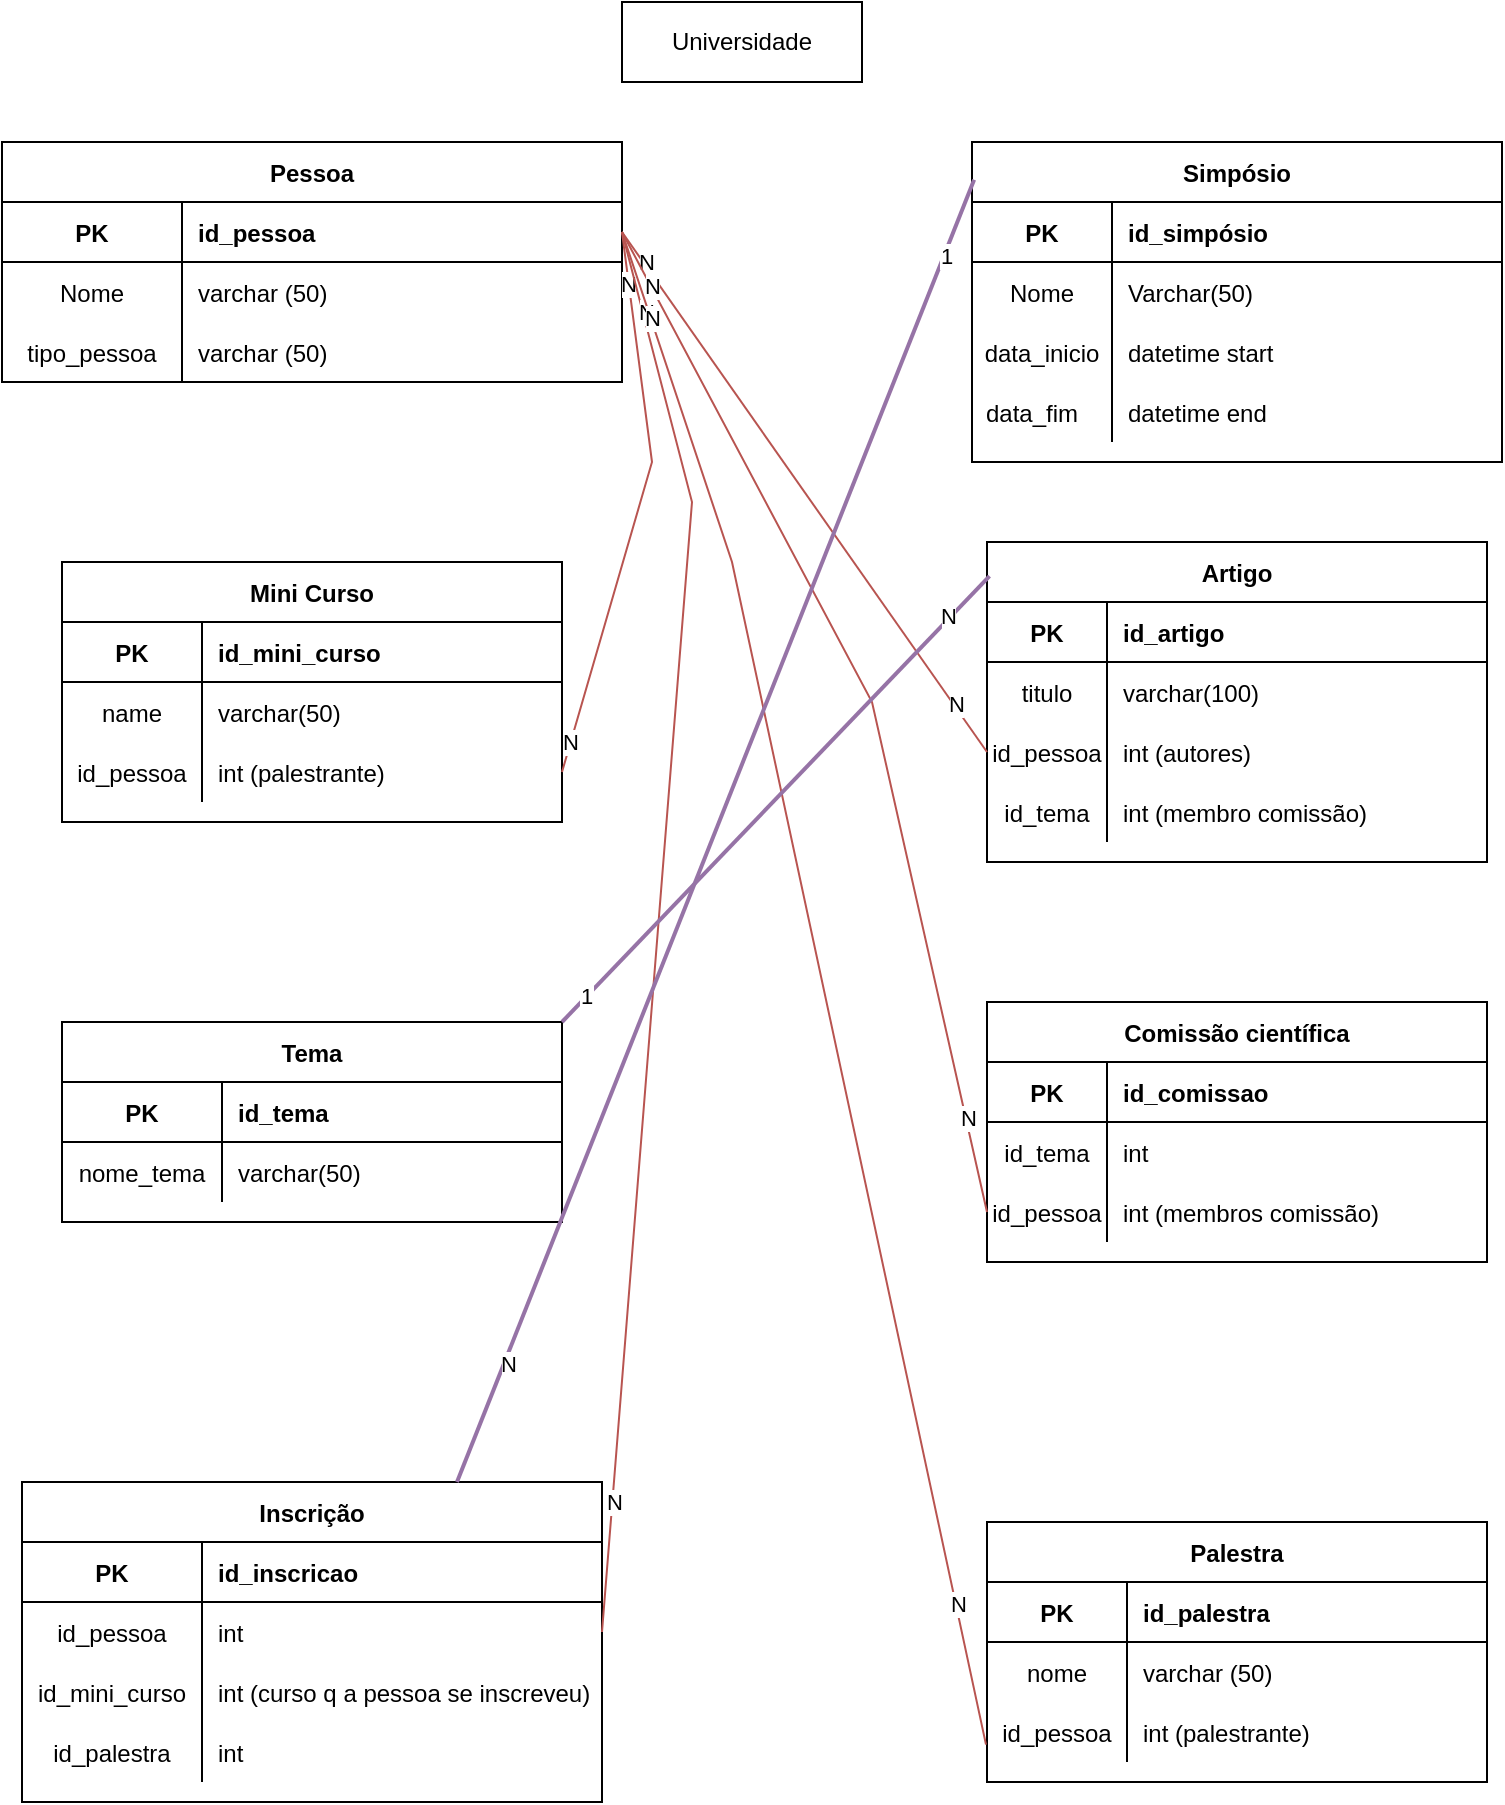 <mxfile version="26.2.3">
  <diagram id="R2lEEEUBdFMjLlhIrx00" name="Page-1">
    <mxGraphModel dx="1183" dy="762" grid="1" gridSize="10" guides="1" tooltips="1" connect="1" arrows="1" fold="1" page="1" pageScale="1" pageWidth="850" pageHeight="1100" math="0" shadow="0" extFonts="Permanent Marker^https://fonts.googleapis.com/css?family=Permanent+Marker">
      <root>
        <mxCell id="0" />
        <mxCell id="1" parent="0" />
        <mxCell id="C-vyLk0tnHw3VtMMgP7b-2" value="Simpósio" style="shape=table;startSize=30;container=1;collapsible=1;childLayout=tableLayout;fixedRows=1;rowLines=0;fontStyle=1;align=center;resizeLast=1;" parent="1" vertex="1">
          <mxGeometry x="540" y="80" width="265" height="160" as="geometry" />
        </mxCell>
        <mxCell id="C-vyLk0tnHw3VtMMgP7b-3" value="" style="shape=partialRectangle;collapsible=0;dropTarget=0;pointerEvents=0;fillColor=none;points=[[0,0.5],[1,0.5]];portConstraint=eastwest;top=0;left=0;right=0;bottom=1;" parent="C-vyLk0tnHw3VtMMgP7b-2" vertex="1">
          <mxGeometry y="30" width="265" height="30" as="geometry" />
        </mxCell>
        <mxCell id="C-vyLk0tnHw3VtMMgP7b-4" value="PK" style="shape=partialRectangle;overflow=hidden;connectable=0;fillColor=none;top=0;left=0;bottom=0;right=0;fontStyle=1;" parent="C-vyLk0tnHw3VtMMgP7b-3" vertex="1">
          <mxGeometry width="70" height="30" as="geometry">
            <mxRectangle width="70" height="30" as="alternateBounds" />
          </mxGeometry>
        </mxCell>
        <mxCell id="C-vyLk0tnHw3VtMMgP7b-5" value="id_simpósio" style="shape=partialRectangle;overflow=hidden;connectable=0;fillColor=none;top=0;left=0;bottom=0;right=0;align=left;spacingLeft=6;fontStyle=1;" parent="C-vyLk0tnHw3VtMMgP7b-3" vertex="1">
          <mxGeometry x="70" width="195" height="30" as="geometry">
            <mxRectangle width="195" height="30" as="alternateBounds" />
          </mxGeometry>
        </mxCell>
        <mxCell id="C-vyLk0tnHw3VtMMgP7b-6" value="" style="shape=partialRectangle;collapsible=0;dropTarget=0;pointerEvents=0;fillColor=none;points=[[0,0.5],[1,0.5]];portConstraint=eastwest;top=0;left=0;right=0;bottom=0;" parent="C-vyLk0tnHw3VtMMgP7b-2" vertex="1">
          <mxGeometry y="60" width="265" height="30" as="geometry" />
        </mxCell>
        <mxCell id="C-vyLk0tnHw3VtMMgP7b-7" value="Nome" style="shape=partialRectangle;overflow=hidden;connectable=0;fillColor=none;top=0;left=0;bottom=0;right=0;" parent="C-vyLk0tnHw3VtMMgP7b-6" vertex="1">
          <mxGeometry width="70" height="30" as="geometry">
            <mxRectangle width="70" height="30" as="alternateBounds" />
          </mxGeometry>
        </mxCell>
        <mxCell id="C-vyLk0tnHw3VtMMgP7b-8" value="Varchar(50)" style="shape=partialRectangle;overflow=hidden;connectable=0;fillColor=none;top=0;left=0;bottom=0;right=0;align=left;spacingLeft=6;" parent="C-vyLk0tnHw3VtMMgP7b-6" vertex="1">
          <mxGeometry x="70" width="195" height="30" as="geometry">
            <mxRectangle width="195" height="30" as="alternateBounds" />
          </mxGeometry>
        </mxCell>
        <mxCell id="C-vyLk0tnHw3VtMMgP7b-9" value="" style="shape=partialRectangle;collapsible=0;dropTarget=0;pointerEvents=0;fillColor=none;points=[[0,0.5],[1,0.5]];portConstraint=eastwest;top=0;left=0;right=0;bottom=0;" parent="C-vyLk0tnHw3VtMMgP7b-2" vertex="1">
          <mxGeometry y="90" width="265" height="30" as="geometry" />
        </mxCell>
        <mxCell id="C-vyLk0tnHw3VtMMgP7b-10" value="data_inicio" style="shape=partialRectangle;overflow=hidden;connectable=0;fillColor=none;top=0;left=0;bottom=0;right=0;" parent="C-vyLk0tnHw3VtMMgP7b-9" vertex="1">
          <mxGeometry width="70" height="30" as="geometry">
            <mxRectangle width="70" height="30" as="alternateBounds" />
          </mxGeometry>
        </mxCell>
        <mxCell id="C-vyLk0tnHw3VtMMgP7b-11" value="datetime start" style="shape=partialRectangle;overflow=hidden;connectable=0;fillColor=none;top=0;left=0;bottom=0;right=0;align=left;spacingLeft=6;" parent="C-vyLk0tnHw3VtMMgP7b-9" vertex="1">
          <mxGeometry x="70" width="195" height="30" as="geometry">
            <mxRectangle width="195" height="30" as="alternateBounds" />
          </mxGeometry>
        </mxCell>
        <mxCell id="WEa4OcXVcNafl66f2cEn-54" style="shape=partialRectangle;collapsible=0;dropTarget=0;pointerEvents=0;fillColor=none;points=[[0,0.5],[1,0.5]];portConstraint=eastwest;top=0;left=0;right=0;bottom=0;" vertex="1" parent="C-vyLk0tnHw3VtMMgP7b-2">
          <mxGeometry y="120" width="265" height="30" as="geometry" />
        </mxCell>
        <mxCell id="WEa4OcXVcNafl66f2cEn-55" value="data_fim   " style="shape=partialRectangle;overflow=hidden;connectable=0;fillColor=none;top=0;left=0;bottom=0;right=0;" vertex="1" parent="WEa4OcXVcNafl66f2cEn-54">
          <mxGeometry width="70" height="30" as="geometry">
            <mxRectangle width="70" height="30" as="alternateBounds" />
          </mxGeometry>
        </mxCell>
        <mxCell id="WEa4OcXVcNafl66f2cEn-56" value="datetime end" style="shape=partialRectangle;overflow=hidden;connectable=0;fillColor=none;top=0;left=0;bottom=0;right=0;align=left;spacingLeft=6;" vertex="1" parent="WEa4OcXVcNafl66f2cEn-54">
          <mxGeometry x="70" width="195" height="30" as="geometry">
            <mxRectangle width="195" height="30" as="alternateBounds" />
          </mxGeometry>
        </mxCell>
        <mxCell id="C-vyLk0tnHw3VtMMgP7b-13" value="Mini Curso" style="shape=table;startSize=30;container=1;collapsible=1;childLayout=tableLayout;fixedRows=1;rowLines=0;fontStyle=1;align=center;resizeLast=1;" parent="1" vertex="1">
          <mxGeometry x="85" y="290" width="250" height="130" as="geometry" />
        </mxCell>
        <mxCell id="C-vyLk0tnHw3VtMMgP7b-14" value="" style="shape=partialRectangle;collapsible=0;dropTarget=0;pointerEvents=0;fillColor=none;points=[[0,0.5],[1,0.5]];portConstraint=eastwest;top=0;left=0;right=0;bottom=1;" parent="C-vyLk0tnHw3VtMMgP7b-13" vertex="1">
          <mxGeometry y="30" width="250" height="30" as="geometry" />
        </mxCell>
        <mxCell id="C-vyLk0tnHw3VtMMgP7b-15" value="PK" style="shape=partialRectangle;overflow=hidden;connectable=0;fillColor=none;top=0;left=0;bottom=0;right=0;fontStyle=1;" parent="C-vyLk0tnHw3VtMMgP7b-14" vertex="1">
          <mxGeometry width="70" height="30" as="geometry">
            <mxRectangle width="70" height="30" as="alternateBounds" />
          </mxGeometry>
        </mxCell>
        <mxCell id="C-vyLk0tnHw3VtMMgP7b-16" value="id_mini_curso   " style="shape=partialRectangle;overflow=hidden;connectable=0;fillColor=none;top=0;left=0;bottom=0;right=0;align=left;spacingLeft=6;fontStyle=1;" parent="C-vyLk0tnHw3VtMMgP7b-14" vertex="1">
          <mxGeometry x="70" width="180" height="30" as="geometry">
            <mxRectangle width="180" height="30" as="alternateBounds" />
          </mxGeometry>
        </mxCell>
        <mxCell id="C-vyLk0tnHw3VtMMgP7b-17" value="" style="shape=partialRectangle;collapsible=0;dropTarget=0;pointerEvents=0;fillColor=none;points=[[0,0.5],[1,0.5]];portConstraint=eastwest;top=0;left=0;right=0;bottom=0;" parent="C-vyLk0tnHw3VtMMgP7b-13" vertex="1">
          <mxGeometry y="60" width="250" height="30" as="geometry" />
        </mxCell>
        <mxCell id="C-vyLk0tnHw3VtMMgP7b-18" value="name" style="shape=partialRectangle;overflow=hidden;connectable=0;fillColor=none;top=0;left=0;bottom=0;right=0;" parent="C-vyLk0tnHw3VtMMgP7b-17" vertex="1">
          <mxGeometry width="70" height="30" as="geometry">
            <mxRectangle width="70" height="30" as="alternateBounds" />
          </mxGeometry>
        </mxCell>
        <mxCell id="C-vyLk0tnHw3VtMMgP7b-19" value="varchar(50)" style="shape=partialRectangle;overflow=hidden;connectable=0;fillColor=none;top=0;left=0;bottom=0;right=0;align=left;spacingLeft=6;" parent="C-vyLk0tnHw3VtMMgP7b-17" vertex="1">
          <mxGeometry x="70" width="180" height="30" as="geometry">
            <mxRectangle width="180" height="30" as="alternateBounds" />
          </mxGeometry>
        </mxCell>
        <mxCell id="C-vyLk0tnHw3VtMMgP7b-20" value="" style="shape=partialRectangle;collapsible=0;dropTarget=0;pointerEvents=0;fillColor=none;points=[[0,0.5],[1,0.5]];portConstraint=eastwest;top=0;left=0;right=0;bottom=0;" parent="C-vyLk0tnHw3VtMMgP7b-13" vertex="1">
          <mxGeometry y="90" width="250" height="30" as="geometry" />
        </mxCell>
        <mxCell id="C-vyLk0tnHw3VtMMgP7b-21" value="id_pessoa" style="shape=partialRectangle;overflow=hidden;connectable=0;fillColor=none;top=0;left=0;bottom=0;right=0;" parent="C-vyLk0tnHw3VtMMgP7b-20" vertex="1">
          <mxGeometry width="70" height="30" as="geometry">
            <mxRectangle width="70" height="30" as="alternateBounds" />
          </mxGeometry>
        </mxCell>
        <mxCell id="C-vyLk0tnHw3VtMMgP7b-22" value="int (palestrante)" style="shape=partialRectangle;overflow=hidden;connectable=0;fillColor=none;top=0;left=0;bottom=0;right=0;align=left;spacingLeft=6;" parent="C-vyLk0tnHw3VtMMgP7b-20" vertex="1">
          <mxGeometry x="70" width="180" height="30" as="geometry">
            <mxRectangle width="180" height="30" as="alternateBounds" />
          </mxGeometry>
        </mxCell>
        <mxCell id="C-vyLk0tnHw3VtMMgP7b-23" value="Pessoa" style="shape=table;startSize=30;container=1;collapsible=1;childLayout=tableLayout;fixedRows=1;rowLines=0;fontStyle=1;align=center;resizeLast=1;" parent="1" vertex="1">
          <mxGeometry x="55" y="80" width="310" height="120" as="geometry">
            <mxRectangle x="20" y="80" width="80" height="30" as="alternateBounds" />
          </mxGeometry>
        </mxCell>
        <mxCell id="C-vyLk0tnHw3VtMMgP7b-24" value="" style="shape=partialRectangle;collapsible=0;dropTarget=0;pointerEvents=0;fillColor=none;points=[[0,0.5],[1,0.5]];portConstraint=eastwest;top=0;left=0;right=0;bottom=1;" parent="C-vyLk0tnHw3VtMMgP7b-23" vertex="1">
          <mxGeometry y="30" width="310" height="30" as="geometry" />
        </mxCell>
        <mxCell id="C-vyLk0tnHw3VtMMgP7b-25" value="PK" style="shape=partialRectangle;overflow=hidden;connectable=0;fillColor=none;top=0;left=0;bottom=0;right=0;fontStyle=1;" parent="C-vyLk0tnHw3VtMMgP7b-24" vertex="1">
          <mxGeometry width="90" height="30" as="geometry">
            <mxRectangle width="90" height="30" as="alternateBounds" />
          </mxGeometry>
        </mxCell>
        <mxCell id="C-vyLk0tnHw3VtMMgP7b-26" value="id_pessoa" style="shape=partialRectangle;overflow=hidden;connectable=0;fillColor=none;top=0;left=0;bottom=0;right=0;align=left;spacingLeft=6;fontStyle=1;" parent="C-vyLk0tnHw3VtMMgP7b-24" vertex="1">
          <mxGeometry x="90" width="220" height="30" as="geometry">
            <mxRectangle width="220" height="30" as="alternateBounds" />
          </mxGeometry>
        </mxCell>
        <mxCell id="C-vyLk0tnHw3VtMMgP7b-27" value="" style="shape=partialRectangle;collapsible=0;dropTarget=0;pointerEvents=0;fillColor=none;points=[[0,0.5],[1,0.5]];portConstraint=eastwest;top=0;left=0;right=0;bottom=0;" parent="C-vyLk0tnHw3VtMMgP7b-23" vertex="1">
          <mxGeometry y="60" width="310" height="30" as="geometry" />
        </mxCell>
        <mxCell id="C-vyLk0tnHw3VtMMgP7b-28" value="Nome" style="shape=partialRectangle;overflow=hidden;connectable=0;fillColor=none;top=0;left=0;bottom=0;right=0;" parent="C-vyLk0tnHw3VtMMgP7b-27" vertex="1">
          <mxGeometry width="90" height="30" as="geometry">
            <mxRectangle width="90" height="30" as="alternateBounds" />
          </mxGeometry>
        </mxCell>
        <mxCell id="C-vyLk0tnHw3VtMMgP7b-29" value="varchar (50)" style="shape=partialRectangle;overflow=hidden;connectable=0;fillColor=none;top=0;left=0;bottom=0;right=0;align=left;spacingLeft=6;" parent="C-vyLk0tnHw3VtMMgP7b-27" vertex="1">
          <mxGeometry x="90" width="220" height="30" as="geometry">
            <mxRectangle width="220" height="30" as="alternateBounds" />
          </mxGeometry>
        </mxCell>
        <mxCell id="WEa4OcXVcNafl66f2cEn-42" style="shape=partialRectangle;collapsible=0;dropTarget=0;pointerEvents=0;fillColor=none;points=[[0,0.5],[1,0.5]];portConstraint=eastwest;top=0;left=0;right=0;bottom=0;" vertex="1" parent="C-vyLk0tnHw3VtMMgP7b-23">
          <mxGeometry y="90" width="310" height="30" as="geometry" />
        </mxCell>
        <mxCell id="WEa4OcXVcNafl66f2cEn-43" value="tipo_pessoa" style="shape=partialRectangle;overflow=hidden;connectable=0;fillColor=none;top=0;left=0;bottom=0;right=0;" vertex="1" parent="WEa4OcXVcNafl66f2cEn-42">
          <mxGeometry width="90" height="30" as="geometry">
            <mxRectangle width="90" height="30" as="alternateBounds" />
          </mxGeometry>
        </mxCell>
        <mxCell id="WEa4OcXVcNafl66f2cEn-44" value="varchar (50)" style="shape=partialRectangle;overflow=hidden;connectable=0;fillColor=none;top=0;left=0;bottom=0;right=0;align=left;spacingLeft=6;" vertex="1" parent="WEa4OcXVcNafl66f2cEn-42">
          <mxGeometry x="90" width="220" height="30" as="geometry">
            <mxRectangle width="220" height="30" as="alternateBounds" />
          </mxGeometry>
        </mxCell>
        <mxCell id="WEa4OcXVcNafl66f2cEn-1" value="Artigo" style="shape=table;startSize=30;container=1;collapsible=1;childLayout=tableLayout;fixedRows=1;rowLines=0;fontStyle=1;align=center;resizeLast=1;" vertex="1" parent="1">
          <mxGeometry x="547.5" y="280" width="250" height="160" as="geometry" />
        </mxCell>
        <mxCell id="WEa4OcXVcNafl66f2cEn-2" value="" style="shape=partialRectangle;collapsible=0;dropTarget=0;pointerEvents=0;fillColor=none;points=[[0,0.5],[1,0.5]];portConstraint=eastwest;top=0;left=0;right=0;bottom=1;" vertex="1" parent="WEa4OcXVcNafl66f2cEn-1">
          <mxGeometry y="30" width="250" height="30" as="geometry" />
        </mxCell>
        <mxCell id="WEa4OcXVcNafl66f2cEn-3" value="PK" style="shape=partialRectangle;overflow=hidden;connectable=0;fillColor=none;top=0;left=0;bottom=0;right=0;fontStyle=1;" vertex="1" parent="WEa4OcXVcNafl66f2cEn-2">
          <mxGeometry width="60" height="30" as="geometry">
            <mxRectangle width="60" height="30" as="alternateBounds" />
          </mxGeometry>
        </mxCell>
        <mxCell id="WEa4OcXVcNafl66f2cEn-4" value="id_artigo" style="shape=partialRectangle;overflow=hidden;connectable=0;fillColor=none;top=0;left=0;bottom=0;right=0;align=left;spacingLeft=6;fontStyle=1;" vertex="1" parent="WEa4OcXVcNafl66f2cEn-2">
          <mxGeometry x="60" width="190" height="30" as="geometry">
            <mxRectangle width="190" height="30" as="alternateBounds" />
          </mxGeometry>
        </mxCell>
        <mxCell id="WEa4OcXVcNafl66f2cEn-5" value="" style="shape=partialRectangle;collapsible=0;dropTarget=0;pointerEvents=0;fillColor=none;points=[[0,0.5],[1,0.5]];portConstraint=eastwest;top=0;left=0;right=0;bottom=0;" vertex="1" parent="WEa4OcXVcNafl66f2cEn-1">
          <mxGeometry y="60" width="250" height="30" as="geometry" />
        </mxCell>
        <mxCell id="WEa4OcXVcNafl66f2cEn-6" value="titulo" style="shape=partialRectangle;overflow=hidden;connectable=0;fillColor=none;top=0;left=0;bottom=0;right=0;" vertex="1" parent="WEa4OcXVcNafl66f2cEn-5">
          <mxGeometry width="60" height="30" as="geometry">
            <mxRectangle width="60" height="30" as="alternateBounds" />
          </mxGeometry>
        </mxCell>
        <mxCell id="WEa4OcXVcNafl66f2cEn-7" value="varchar(100)" style="shape=partialRectangle;overflow=hidden;connectable=0;fillColor=none;top=0;left=0;bottom=0;right=0;align=left;spacingLeft=6;" vertex="1" parent="WEa4OcXVcNafl66f2cEn-5">
          <mxGeometry x="60" width="190" height="30" as="geometry">
            <mxRectangle width="190" height="30" as="alternateBounds" />
          </mxGeometry>
        </mxCell>
        <mxCell id="WEa4OcXVcNafl66f2cEn-57" style="shape=partialRectangle;collapsible=0;dropTarget=0;pointerEvents=0;fillColor=none;points=[[0,0.5],[1,0.5]];portConstraint=eastwest;top=0;left=0;right=0;bottom=0;" vertex="1" parent="WEa4OcXVcNafl66f2cEn-1">
          <mxGeometry y="90" width="250" height="30" as="geometry" />
        </mxCell>
        <mxCell id="WEa4OcXVcNafl66f2cEn-58" value="id_pessoa" style="shape=partialRectangle;overflow=hidden;connectable=0;fillColor=none;top=0;left=0;bottom=0;right=0;" vertex="1" parent="WEa4OcXVcNafl66f2cEn-57">
          <mxGeometry width="60" height="30" as="geometry">
            <mxRectangle width="60" height="30" as="alternateBounds" />
          </mxGeometry>
        </mxCell>
        <mxCell id="WEa4OcXVcNafl66f2cEn-59" value="int (autores)" style="shape=partialRectangle;overflow=hidden;connectable=0;fillColor=none;top=0;left=0;bottom=0;right=0;align=left;spacingLeft=6;" vertex="1" parent="WEa4OcXVcNafl66f2cEn-57">
          <mxGeometry x="60" width="190" height="30" as="geometry">
            <mxRectangle width="190" height="30" as="alternateBounds" />
          </mxGeometry>
        </mxCell>
        <mxCell id="WEa4OcXVcNafl66f2cEn-60" style="shape=partialRectangle;collapsible=0;dropTarget=0;pointerEvents=0;fillColor=none;points=[[0,0.5],[1,0.5]];portConstraint=eastwest;top=0;left=0;right=0;bottom=0;" vertex="1" parent="WEa4OcXVcNafl66f2cEn-1">
          <mxGeometry y="120" width="250" height="30" as="geometry" />
        </mxCell>
        <mxCell id="WEa4OcXVcNafl66f2cEn-61" value="id_tema" style="shape=partialRectangle;overflow=hidden;connectable=0;fillColor=none;top=0;left=0;bottom=0;right=0;" vertex="1" parent="WEa4OcXVcNafl66f2cEn-60">
          <mxGeometry width="60" height="30" as="geometry">
            <mxRectangle width="60" height="30" as="alternateBounds" />
          </mxGeometry>
        </mxCell>
        <mxCell id="WEa4OcXVcNafl66f2cEn-62" value="int (membro comissão)" style="shape=partialRectangle;overflow=hidden;connectable=0;fillColor=none;top=0;left=0;bottom=0;right=0;align=left;spacingLeft=6;" vertex="1" parent="WEa4OcXVcNafl66f2cEn-60">
          <mxGeometry x="60" width="190" height="30" as="geometry">
            <mxRectangle width="190" height="30" as="alternateBounds" />
          </mxGeometry>
        </mxCell>
        <mxCell id="WEa4OcXVcNafl66f2cEn-8" value="Tema" style="shape=table;startSize=30;container=1;collapsible=1;childLayout=tableLayout;fixedRows=1;rowLines=0;fontStyle=1;align=center;resizeLast=1;" vertex="1" parent="1">
          <mxGeometry x="85" y="520" width="250" height="100" as="geometry" />
        </mxCell>
        <mxCell id="WEa4OcXVcNafl66f2cEn-9" value="" style="shape=partialRectangle;collapsible=0;dropTarget=0;pointerEvents=0;fillColor=none;points=[[0,0.5],[1,0.5]];portConstraint=eastwest;top=0;left=0;right=0;bottom=1;" vertex="1" parent="WEa4OcXVcNafl66f2cEn-8">
          <mxGeometry y="30" width="250" height="30" as="geometry" />
        </mxCell>
        <mxCell id="WEa4OcXVcNafl66f2cEn-10" value="PK" style="shape=partialRectangle;overflow=hidden;connectable=0;fillColor=none;top=0;left=0;bottom=0;right=0;fontStyle=1;" vertex="1" parent="WEa4OcXVcNafl66f2cEn-9">
          <mxGeometry width="80" height="30" as="geometry">
            <mxRectangle width="80" height="30" as="alternateBounds" />
          </mxGeometry>
        </mxCell>
        <mxCell id="WEa4OcXVcNafl66f2cEn-11" value="id_tema" style="shape=partialRectangle;overflow=hidden;connectable=0;fillColor=none;top=0;left=0;bottom=0;right=0;align=left;spacingLeft=6;fontStyle=1;" vertex="1" parent="WEa4OcXVcNafl66f2cEn-9">
          <mxGeometry x="80" width="170" height="30" as="geometry">
            <mxRectangle width="170" height="30" as="alternateBounds" />
          </mxGeometry>
        </mxCell>
        <mxCell id="WEa4OcXVcNafl66f2cEn-12" value="" style="shape=partialRectangle;collapsible=0;dropTarget=0;pointerEvents=0;fillColor=none;points=[[0,0.5],[1,0.5]];portConstraint=eastwest;top=0;left=0;right=0;bottom=0;" vertex="1" parent="WEa4OcXVcNafl66f2cEn-8">
          <mxGeometry y="60" width="250" height="30" as="geometry" />
        </mxCell>
        <mxCell id="WEa4OcXVcNafl66f2cEn-13" value="nome_tema" style="shape=partialRectangle;overflow=hidden;connectable=0;fillColor=none;top=0;left=0;bottom=0;right=0;" vertex="1" parent="WEa4OcXVcNafl66f2cEn-12">
          <mxGeometry width="80" height="30" as="geometry">
            <mxRectangle width="80" height="30" as="alternateBounds" />
          </mxGeometry>
        </mxCell>
        <mxCell id="WEa4OcXVcNafl66f2cEn-14" value="varchar(50)" style="shape=partialRectangle;overflow=hidden;connectable=0;fillColor=none;top=0;left=0;bottom=0;right=0;align=left;spacingLeft=6;" vertex="1" parent="WEa4OcXVcNafl66f2cEn-12">
          <mxGeometry x="80" width="170" height="30" as="geometry">
            <mxRectangle width="170" height="30" as="alternateBounds" />
          </mxGeometry>
        </mxCell>
        <mxCell id="WEa4OcXVcNafl66f2cEn-15" value="Comissão científica" style="shape=table;startSize=30;container=1;collapsible=1;childLayout=tableLayout;fixedRows=1;rowLines=0;fontStyle=1;align=center;resizeLast=1;" vertex="1" parent="1">
          <mxGeometry x="547.5" y="510" width="250" height="130" as="geometry" />
        </mxCell>
        <mxCell id="WEa4OcXVcNafl66f2cEn-16" value="" style="shape=partialRectangle;collapsible=0;dropTarget=0;pointerEvents=0;fillColor=none;points=[[0,0.5],[1,0.5]];portConstraint=eastwest;top=0;left=0;right=0;bottom=1;" vertex="1" parent="WEa4OcXVcNafl66f2cEn-15">
          <mxGeometry y="30" width="250" height="30" as="geometry" />
        </mxCell>
        <mxCell id="WEa4OcXVcNafl66f2cEn-17" value="PK" style="shape=partialRectangle;overflow=hidden;connectable=0;fillColor=none;top=0;left=0;bottom=0;right=0;fontStyle=1;" vertex="1" parent="WEa4OcXVcNafl66f2cEn-16">
          <mxGeometry width="60" height="30" as="geometry">
            <mxRectangle width="60" height="30" as="alternateBounds" />
          </mxGeometry>
        </mxCell>
        <mxCell id="WEa4OcXVcNafl66f2cEn-18" value="id_comissao" style="shape=partialRectangle;overflow=hidden;connectable=0;fillColor=none;top=0;left=0;bottom=0;right=0;align=left;spacingLeft=6;fontStyle=1;" vertex="1" parent="WEa4OcXVcNafl66f2cEn-16">
          <mxGeometry x="60" width="190" height="30" as="geometry">
            <mxRectangle width="190" height="30" as="alternateBounds" />
          </mxGeometry>
        </mxCell>
        <mxCell id="WEa4OcXVcNafl66f2cEn-19" value="" style="shape=partialRectangle;collapsible=0;dropTarget=0;pointerEvents=0;fillColor=none;points=[[0,0.5],[1,0.5]];portConstraint=eastwest;top=0;left=0;right=0;bottom=0;" vertex="1" parent="WEa4OcXVcNafl66f2cEn-15">
          <mxGeometry y="60" width="250" height="30" as="geometry" />
        </mxCell>
        <mxCell id="WEa4OcXVcNafl66f2cEn-20" value="id_tema" style="shape=partialRectangle;overflow=hidden;connectable=0;fillColor=none;top=0;left=0;bottom=0;right=0;" vertex="1" parent="WEa4OcXVcNafl66f2cEn-19">
          <mxGeometry width="60" height="30" as="geometry">
            <mxRectangle width="60" height="30" as="alternateBounds" />
          </mxGeometry>
        </mxCell>
        <mxCell id="WEa4OcXVcNafl66f2cEn-21" value="int" style="shape=partialRectangle;overflow=hidden;connectable=0;fillColor=none;top=0;left=0;bottom=0;right=0;align=left;spacingLeft=6;" vertex="1" parent="WEa4OcXVcNafl66f2cEn-19">
          <mxGeometry x="60" width="190" height="30" as="geometry">
            <mxRectangle width="190" height="30" as="alternateBounds" />
          </mxGeometry>
        </mxCell>
        <mxCell id="WEa4OcXVcNafl66f2cEn-66" style="shape=partialRectangle;collapsible=0;dropTarget=0;pointerEvents=0;fillColor=none;points=[[0,0.5],[1,0.5]];portConstraint=eastwest;top=0;left=0;right=0;bottom=0;" vertex="1" parent="WEa4OcXVcNafl66f2cEn-15">
          <mxGeometry y="90" width="250" height="30" as="geometry" />
        </mxCell>
        <mxCell id="WEa4OcXVcNafl66f2cEn-67" value="id_pessoa" style="shape=partialRectangle;overflow=hidden;connectable=0;fillColor=none;top=0;left=0;bottom=0;right=0;" vertex="1" parent="WEa4OcXVcNafl66f2cEn-66">
          <mxGeometry width="60" height="30" as="geometry">
            <mxRectangle width="60" height="30" as="alternateBounds" />
          </mxGeometry>
        </mxCell>
        <mxCell id="WEa4OcXVcNafl66f2cEn-68" value="int (membros comissão)" style="shape=partialRectangle;overflow=hidden;connectable=0;fillColor=none;top=0;left=0;bottom=0;right=0;align=left;spacingLeft=6;" vertex="1" parent="WEa4OcXVcNafl66f2cEn-66">
          <mxGeometry x="60" width="190" height="30" as="geometry">
            <mxRectangle width="190" height="30" as="alternateBounds" />
          </mxGeometry>
        </mxCell>
        <mxCell id="WEa4OcXVcNafl66f2cEn-22" value="Inscrição" style="shape=table;startSize=30;container=1;collapsible=1;childLayout=tableLayout;fixedRows=1;rowLines=0;fontStyle=1;align=center;resizeLast=1;" vertex="1" parent="1">
          <mxGeometry x="65" y="750" width="290" height="160" as="geometry" />
        </mxCell>
        <mxCell id="WEa4OcXVcNafl66f2cEn-23" value="" style="shape=partialRectangle;collapsible=0;dropTarget=0;pointerEvents=0;fillColor=none;points=[[0,0.5],[1,0.5]];portConstraint=eastwest;top=0;left=0;right=0;bottom=1;" vertex="1" parent="WEa4OcXVcNafl66f2cEn-22">
          <mxGeometry y="30" width="290" height="30" as="geometry" />
        </mxCell>
        <mxCell id="WEa4OcXVcNafl66f2cEn-24" value="PK" style="shape=partialRectangle;overflow=hidden;connectable=0;fillColor=none;top=0;left=0;bottom=0;right=0;fontStyle=1;" vertex="1" parent="WEa4OcXVcNafl66f2cEn-23">
          <mxGeometry width="90" height="30" as="geometry">
            <mxRectangle width="90" height="30" as="alternateBounds" />
          </mxGeometry>
        </mxCell>
        <mxCell id="WEa4OcXVcNafl66f2cEn-25" value="id_inscricao" style="shape=partialRectangle;overflow=hidden;connectable=0;fillColor=none;top=0;left=0;bottom=0;right=0;align=left;spacingLeft=6;fontStyle=1;" vertex="1" parent="WEa4OcXVcNafl66f2cEn-23">
          <mxGeometry x="90" width="200" height="30" as="geometry">
            <mxRectangle width="200" height="30" as="alternateBounds" />
          </mxGeometry>
        </mxCell>
        <mxCell id="WEa4OcXVcNafl66f2cEn-26" value="" style="shape=partialRectangle;collapsible=0;dropTarget=0;pointerEvents=0;fillColor=none;points=[[0,0.5],[1,0.5]];portConstraint=eastwest;top=0;left=0;right=0;bottom=0;" vertex="1" parent="WEa4OcXVcNafl66f2cEn-22">
          <mxGeometry y="60" width="290" height="30" as="geometry" />
        </mxCell>
        <mxCell id="WEa4OcXVcNafl66f2cEn-27" value="id_pessoa" style="shape=partialRectangle;overflow=hidden;connectable=0;fillColor=none;top=0;left=0;bottom=0;right=0;" vertex="1" parent="WEa4OcXVcNafl66f2cEn-26">
          <mxGeometry width="90" height="30" as="geometry">
            <mxRectangle width="90" height="30" as="alternateBounds" />
          </mxGeometry>
        </mxCell>
        <mxCell id="WEa4OcXVcNafl66f2cEn-28" value="int " style="shape=partialRectangle;overflow=hidden;connectable=0;fillColor=none;top=0;left=0;bottom=0;right=0;align=left;spacingLeft=6;" vertex="1" parent="WEa4OcXVcNafl66f2cEn-26">
          <mxGeometry x="90" width="200" height="30" as="geometry">
            <mxRectangle width="200" height="30" as="alternateBounds" />
          </mxGeometry>
        </mxCell>
        <mxCell id="WEa4OcXVcNafl66f2cEn-69" style="shape=partialRectangle;collapsible=0;dropTarget=0;pointerEvents=0;fillColor=none;points=[[0,0.5],[1,0.5]];portConstraint=eastwest;top=0;left=0;right=0;bottom=0;" vertex="1" parent="WEa4OcXVcNafl66f2cEn-22">
          <mxGeometry y="90" width="290" height="30" as="geometry" />
        </mxCell>
        <mxCell id="WEa4OcXVcNafl66f2cEn-70" value="id_mini_curso" style="shape=partialRectangle;overflow=hidden;connectable=0;fillColor=none;top=0;left=0;bottom=0;right=0;" vertex="1" parent="WEa4OcXVcNafl66f2cEn-69">
          <mxGeometry width="90" height="30" as="geometry">
            <mxRectangle width="90" height="30" as="alternateBounds" />
          </mxGeometry>
        </mxCell>
        <mxCell id="WEa4OcXVcNafl66f2cEn-71" value="int (curso q a pessoa se inscreveu)" style="shape=partialRectangle;overflow=hidden;connectable=0;fillColor=none;top=0;left=0;bottom=0;right=0;align=left;spacingLeft=6;" vertex="1" parent="WEa4OcXVcNafl66f2cEn-69">
          <mxGeometry x="90" width="200" height="30" as="geometry">
            <mxRectangle width="200" height="30" as="alternateBounds" />
          </mxGeometry>
        </mxCell>
        <mxCell id="WEa4OcXVcNafl66f2cEn-72" style="shape=partialRectangle;collapsible=0;dropTarget=0;pointerEvents=0;fillColor=none;points=[[0,0.5],[1,0.5]];portConstraint=eastwest;top=0;left=0;right=0;bottom=0;" vertex="1" parent="WEa4OcXVcNafl66f2cEn-22">
          <mxGeometry y="120" width="290" height="30" as="geometry" />
        </mxCell>
        <mxCell id="WEa4OcXVcNafl66f2cEn-73" value="id_palestra" style="shape=partialRectangle;overflow=hidden;connectable=0;fillColor=none;top=0;left=0;bottom=0;right=0;" vertex="1" parent="WEa4OcXVcNafl66f2cEn-72">
          <mxGeometry width="90" height="30" as="geometry">
            <mxRectangle width="90" height="30" as="alternateBounds" />
          </mxGeometry>
        </mxCell>
        <mxCell id="WEa4OcXVcNafl66f2cEn-74" value="int" style="shape=partialRectangle;overflow=hidden;connectable=0;fillColor=none;top=0;left=0;bottom=0;right=0;align=left;spacingLeft=6;" vertex="1" parent="WEa4OcXVcNafl66f2cEn-72">
          <mxGeometry x="90" width="200" height="30" as="geometry">
            <mxRectangle width="200" height="30" as="alternateBounds" />
          </mxGeometry>
        </mxCell>
        <mxCell id="WEa4OcXVcNafl66f2cEn-29" value="Palestra" style="shape=table;startSize=30;container=1;collapsible=1;childLayout=tableLayout;fixedRows=1;rowLines=0;fontStyle=1;align=center;resizeLast=1;" vertex="1" parent="1">
          <mxGeometry x="547.5" y="770" width="250" height="130" as="geometry" />
        </mxCell>
        <mxCell id="WEa4OcXVcNafl66f2cEn-30" value="" style="shape=partialRectangle;collapsible=0;dropTarget=0;pointerEvents=0;fillColor=none;points=[[0,0.5],[1,0.5]];portConstraint=eastwest;top=0;left=0;right=0;bottom=1;" vertex="1" parent="WEa4OcXVcNafl66f2cEn-29">
          <mxGeometry y="30" width="250" height="30" as="geometry" />
        </mxCell>
        <mxCell id="WEa4OcXVcNafl66f2cEn-31" value="PK" style="shape=partialRectangle;overflow=hidden;connectable=0;fillColor=none;top=0;left=0;bottom=0;right=0;fontStyle=1;" vertex="1" parent="WEa4OcXVcNafl66f2cEn-30">
          <mxGeometry width="70.0" height="30" as="geometry">
            <mxRectangle width="70.0" height="30" as="alternateBounds" />
          </mxGeometry>
        </mxCell>
        <mxCell id="WEa4OcXVcNafl66f2cEn-32" value="id_palestra" style="shape=partialRectangle;overflow=hidden;connectable=0;fillColor=none;top=0;left=0;bottom=0;right=0;align=left;spacingLeft=6;fontStyle=1;" vertex="1" parent="WEa4OcXVcNafl66f2cEn-30">
          <mxGeometry x="70.0" width="180.0" height="30" as="geometry">
            <mxRectangle width="180.0" height="30" as="alternateBounds" />
          </mxGeometry>
        </mxCell>
        <mxCell id="WEa4OcXVcNafl66f2cEn-33" value="" style="shape=partialRectangle;collapsible=0;dropTarget=0;pointerEvents=0;fillColor=none;points=[[0,0.5],[1,0.5]];portConstraint=eastwest;top=0;left=0;right=0;bottom=0;" vertex="1" parent="WEa4OcXVcNafl66f2cEn-29">
          <mxGeometry y="60" width="250" height="30" as="geometry" />
        </mxCell>
        <mxCell id="WEa4OcXVcNafl66f2cEn-34" value="nome" style="shape=partialRectangle;overflow=hidden;connectable=0;fillColor=none;top=0;left=0;bottom=0;right=0;" vertex="1" parent="WEa4OcXVcNafl66f2cEn-33">
          <mxGeometry width="70.0" height="30" as="geometry">
            <mxRectangle width="70.0" height="30" as="alternateBounds" />
          </mxGeometry>
        </mxCell>
        <mxCell id="WEa4OcXVcNafl66f2cEn-35" value="varchar (50)" style="shape=partialRectangle;overflow=hidden;connectable=0;fillColor=none;top=0;left=0;bottom=0;right=0;align=left;spacingLeft=6;" vertex="1" parent="WEa4OcXVcNafl66f2cEn-33">
          <mxGeometry x="70.0" width="180.0" height="30" as="geometry">
            <mxRectangle width="180.0" height="30" as="alternateBounds" />
          </mxGeometry>
        </mxCell>
        <mxCell id="WEa4OcXVcNafl66f2cEn-75" style="shape=partialRectangle;collapsible=0;dropTarget=0;pointerEvents=0;fillColor=none;points=[[0,0.5],[1,0.5]];portConstraint=eastwest;top=0;left=0;right=0;bottom=0;" vertex="1" parent="WEa4OcXVcNafl66f2cEn-29">
          <mxGeometry y="90" width="250" height="30" as="geometry" />
        </mxCell>
        <mxCell id="WEa4OcXVcNafl66f2cEn-76" value="id_pessoa" style="shape=partialRectangle;overflow=hidden;connectable=0;fillColor=none;top=0;left=0;bottom=0;right=0;" vertex="1" parent="WEa4OcXVcNafl66f2cEn-75">
          <mxGeometry width="70.0" height="30" as="geometry">
            <mxRectangle width="70.0" height="30" as="alternateBounds" />
          </mxGeometry>
        </mxCell>
        <mxCell id="WEa4OcXVcNafl66f2cEn-77" value="int (palestrante)" style="shape=partialRectangle;overflow=hidden;connectable=0;fillColor=none;top=0;left=0;bottom=0;right=0;align=left;spacingLeft=6;" vertex="1" parent="WEa4OcXVcNafl66f2cEn-75">
          <mxGeometry x="70.0" width="180.0" height="30" as="geometry">
            <mxRectangle width="180.0" height="30" as="alternateBounds" />
          </mxGeometry>
        </mxCell>
        <mxCell id="WEa4OcXVcNafl66f2cEn-36" value="Universidade" style="rounded=0;whiteSpace=wrap;html=1;" vertex="1" parent="1">
          <mxGeometry x="365" y="10" width="120" height="40" as="geometry" />
        </mxCell>
        <mxCell id="WEa4OcXVcNafl66f2cEn-89" value="" style="endArrow=none;html=1;rounded=0;exitX=1;exitY=0.5;exitDx=0;exitDy=0;entryX=0;entryY=0.5;entryDx=0;entryDy=0;fillColor=#f8cecc;strokeColor=#b85450;" edge="1" parent="1" source="C-vyLk0tnHw3VtMMgP7b-24" target="WEa4OcXVcNafl66f2cEn-57">
          <mxGeometry relative="1" as="geometry">
            <mxPoint x="387.5" y="290" as="sourcePoint" />
            <mxPoint x="547.5" y="290" as="targetPoint" />
          </mxGeometry>
        </mxCell>
        <mxCell id="WEa4OcXVcNafl66f2cEn-90" value="N" style="edgeLabel;html=1;align=center;verticalAlign=middle;resizable=0;points=[];" vertex="1" connectable="0" parent="WEa4OcXVcNafl66f2cEn-89">
          <mxGeometry x="-0.884" y="1" relative="1" as="geometry">
            <mxPoint as="offset" />
          </mxGeometry>
        </mxCell>
        <mxCell id="WEa4OcXVcNafl66f2cEn-91" value="N" style="edgeLabel;html=1;align=center;verticalAlign=middle;resizable=0;points=[];" vertex="1" connectable="0" parent="WEa4OcXVcNafl66f2cEn-89">
          <mxGeometry x="0.815" y="1" relative="1" as="geometry">
            <mxPoint as="offset" />
          </mxGeometry>
        </mxCell>
        <mxCell id="WEa4OcXVcNafl66f2cEn-92" value="" style="endArrow=none;html=1;rounded=0;exitX=1;exitY=0.5;exitDx=0;exitDy=0;entryX=1;entryY=0.5;entryDx=0;entryDy=0;fillColor=#f8cecc;strokeColor=#b85450;" edge="1" parent="1" source="C-vyLk0tnHw3VtMMgP7b-20" target="C-vyLk0tnHw3VtMMgP7b-24">
          <mxGeometry relative="1" as="geometry">
            <mxPoint x="350" y="320" as="sourcePoint" />
            <mxPoint x="533" y="580" as="targetPoint" />
            <Array as="points">
              <mxPoint x="380" y="240" />
            </Array>
          </mxGeometry>
        </mxCell>
        <mxCell id="WEa4OcXVcNafl66f2cEn-93" value="N" style="edgeLabel;html=1;align=center;verticalAlign=middle;resizable=0;points=[];" vertex="1" connectable="0" parent="WEa4OcXVcNafl66f2cEn-92">
          <mxGeometry x="-0.884" y="1" relative="1" as="geometry">
            <mxPoint as="offset" />
          </mxGeometry>
        </mxCell>
        <mxCell id="WEa4OcXVcNafl66f2cEn-94" value="N" style="edgeLabel;html=1;align=center;verticalAlign=middle;resizable=0;points=[];" vertex="1" connectable="0" parent="WEa4OcXVcNafl66f2cEn-92">
          <mxGeometry x="0.815" y="1" relative="1" as="geometry">
            <mxPoint as="offset" />
          </mxGeometry>
        </mxCell>
        <mxCell id="WEa4OcXVcNafl66f2cEn-95" value="" style="endArrow=none;html=1;rounded=0;exitX=1;exitY=0.5;exitDx=0;exitDy=0;entryX=0;entryY=0.5;entryDx=0;entryDy=0;fillColor=#f8cecc;strokeColor=#b85450;" edge="1" parent="1" source="C-vyLk0tnHw3VtMMgP7b-24" target="WEa4OcXVcNafl66f2cEn-66">
          <mxGeometry relative="1" as="geometry">
            <mxPoint x="355" y="340" as="sourcePoint" />
            <mxPoint x="538" y="600" as="targetPoint" />
            <Array as="points">
              <mxPoint x="490" y="360" />
            </Array>
          </mxGeometry>
        </mxCell>
        <mxCell id="WEa4OcXVcNafl66f2cEn-96" value="N" style="edgeLabel;html=1;align=center;verticalAlign=middle;resizable=0;points=[];" vertex="1" connectable="0" parent="WEa4OcXVcNafl66f2cEn-95">
          <mxGeometry x="-0.884" y="1" relative="1" as="geometry">
            <mxPoint as="offset" />
          </mxGeometry>
        </mxCell>
        <mxCell id="WEa4OcXVcNafl66f2cEn-97" value="N" style="edgeLabel;html=1;align=center;verticalAlign=middle;resizable=0;points=[];" vertex="1" connectable="0" parent="WEa4OcXVcNafl66f2cEn-95">
          <mxGeometry x="0.815" y="1" relative="1" as="geometry">
            <mxPoint as="offset" />
          </mxGeometry>
        </mxCell>
        <mxCell id="WEa4OcXVcNafl66f2cEn-98" value="" style="endArrow=none;html=1;rounded=0;entryX=1;entryY=0.5;entryDx=0;entryDy=0;exitX=1;exitY=0.5;exitDx=0;exitDy=0;fillColor=#f8cecc;strokeColor=#b85450;" edge="1" parent="1" source="C-vyLk0tnHw3VtMMgP7b-24" target="WEa4OcXVcNafl66f2cEn-26">
          <mxGeometry relative="1" as="geometry">
            <mxPoint x="370" y="130" as="sourcePoint" />
            <mxPoint x="533" y="870" as="targetPoint" />
            <Array as="points">
              <mxPoint x="400" y="260" />
            </Array>
          </mxGeometry>
        </mxCell>
        <mxCell id="WEa4OcXVcNafl66f2cEn-99" value="N" style="edgeLabel;html=1;align=center;verticalAlign=middle;resizable=0;points=[];" vertex="1" connectable="0" parent="WEa4OcXVcNafl66f2cEn-98">
          <mxGeometry x="-0.884" y="1" relative="1" as="geometry">
            <mxPoint as="offset" />
          </mxGeometry>
        </mxCell>
        <mxCell id="WEa4OcXVcNafl66f2cEn-100" value="N" style="edgeLabel;html=1;align=center;verticalAlign=middle;resizable=0;points=[];" vertex="1" connectable="0" parent="WEa4OcXVcNafl66f2cEn-98">
          <mxGeometry x="0.815" y="1" relative="1" as="geometry">
            <mxPoint as="offset" />
          </mxGeometry>
        </mxCell>
        <mxCell id="WEa4OcXVcNafl66f2cEn-101" value="" style="endArrow=none;html=1;rounded=0;entryX=-0.002;entryY=0.711;entryDx=0;entryDy=0;exitX=1;exitY=0.5;exitDx=0;exitDy=0;entryPerimeter=0;fillColor=#f8cecc;strokeColor=#b85450;" edge="1" parent="1" source="C-vyLk0tnHw3VtMMgP7b-24" target="WEa4OcXVcNafl66f2cEn-75">
          <mxGeometry relative="1" as="geometry">
            <mxPoint x="420" y="135" as="sourcePoint" />
            <mxPoint x="410" y="835" as="targetPoint" />
            <Array as="points">
              <mxPoint x="420" y="290" />
            </Array>
          </mxGeometry>
        </mxCell>
        <mxCell id="WEa4OcXVcNafl66f2cEn-102" value="N" style="edgeLabel;html=1;align=center;verticalAlign=middle;resizable=0;points=[];" vertex="1" connectable="0" parent="WEa4OcXVcNafl66f2cEn-101">
          <mxGeometry x="-0.884" y="1" relative="1" as="geometry">
            <mxPoint as="offset" />
          </mxGeometry>
        </mxCell>
        <mxCell id="WEa4OcXVcNafl66f2cEn-103" value="N" style="edgeLabel;html=1;align=center;verticalAlign=middle;resizable=0;points=[];" vertex="1" connectable="0" parent="WEa4OcXVcNafl66f2cEn-101">
          <mxGeometry x="0.815" y="1" relative="1" as="geometry">
            <mxPoint as="offset" />
          </mxGeometry>
        </mxCell>
        <mxCell id="WEa4OcXVcNafl66f2cEn-105" value="" style="endArrow=none;html=1;rounded=0;exitX=0.004;exitY=0.118;exitDx=0;exitDy=0;fillColor=#e1d5e7;strokeColor=#9673a6;exitPerimeter=0;entryX=0.75;entryY=0;entryDx=0;entryDy=0;strokeWidth=2;" edge="1" parent="1" source="C-vyLk0tnHw3VtMMgP7b-2" target="WEa4OcXVcNafl66f2cEn-22">
          <mxGeometry relative="1" as="geometry">
            <mxPoint x="470" y="110" as="sourcePoint" />
            <mxPoint x="350" y="741.667" as="targetPoint" />
          </mxGeometry>
        </mxCell>
        <mxCell id="WEa4OcXVcNafl66f2cEn-106" value="1" style="edgeLabel;html=1;align=center;verticalAlign=middle;resizable=0;points=[];" vertex="1" connectable="0" parent="WEa4OcXVcNafl66f2cEn-105">
          <mxGeometry x="-0.884" y="1" relative="1" as="geometry">
            <mxPoint as="offset" />
          </mxGeometry>
        </mxCell>
        <mxCell id="WEa4OcXVcNafl66f2cEn-107" value="N" style="edgeLabel;html=1;align=center;verticalAlign=middle;resizable=0;points=[];" vertex="1" connectable="0" parent="WEa4OcXVcNafl66f2cEn-105">
          <mxGeometry x="0.815" y="1" relative="1" as="geometry">
            <mxPoint as="offset" />
          </mxGeometry>
        </mxCell>
        <mxCell id="WEa4OcXVcNafl66f2cEn-108" value="" style="endArrow=none;html=1;rounded=0;exitX=1;exitY=0;exitDx=0;exitDy=0;fillColor=#e1d5e7;strokeColor=#9673a6;strokeWidth=2;entryX=0.005;entryY=0.107;entryDx=0;entryDy=0;entryPerimeter=0;" edge="1" parent="1" source="WEa4OcXVcNafl66f2cEn-8" target="WEa4OcXVcNafl66f2cEn-1">
          <mxGeometry relative="1" as="geometry">
            <mxPoint x="558" y="320" as="sourcePoint" />
            <mxPoint x="520" y="480" as="targetPoint" />
          </mxGeometry>
        </mxCell>
        <mxCell id="WEa4OcXVcNafl66f2cEn-109" value="1" style="edgeLabel;html=1;align=center;verticalAlign=middle;resizable=0;points=[];" vertex="1" connectable="0" parent="WEa4OcXVcNafl66f2cEn-108">
          <mxGeometry x="-0.884" y="1" relative="1" as="geometry">
            <mxPoint as="offset" />
          </mxGeometry>
        </mxCell>
        <mxCell id="WEa4OcXVcNafl66f2cEn-110" value="N" style="edgeLabel;html=1;align=center;verticalAlign=middle;resizable=0;points=[];" vertex="1" connectable="0" parent="WEa4OcXVcNafl66f2cEn-108">
          <mxGeometry x="0.815" y="1" relative="1" as="geometry">
            <mxPoint as="offset" />
          </mxGeometry>
        </mxCell>
      </root>
    </mxGraphModel>
  </diagram>
</mxfile>
